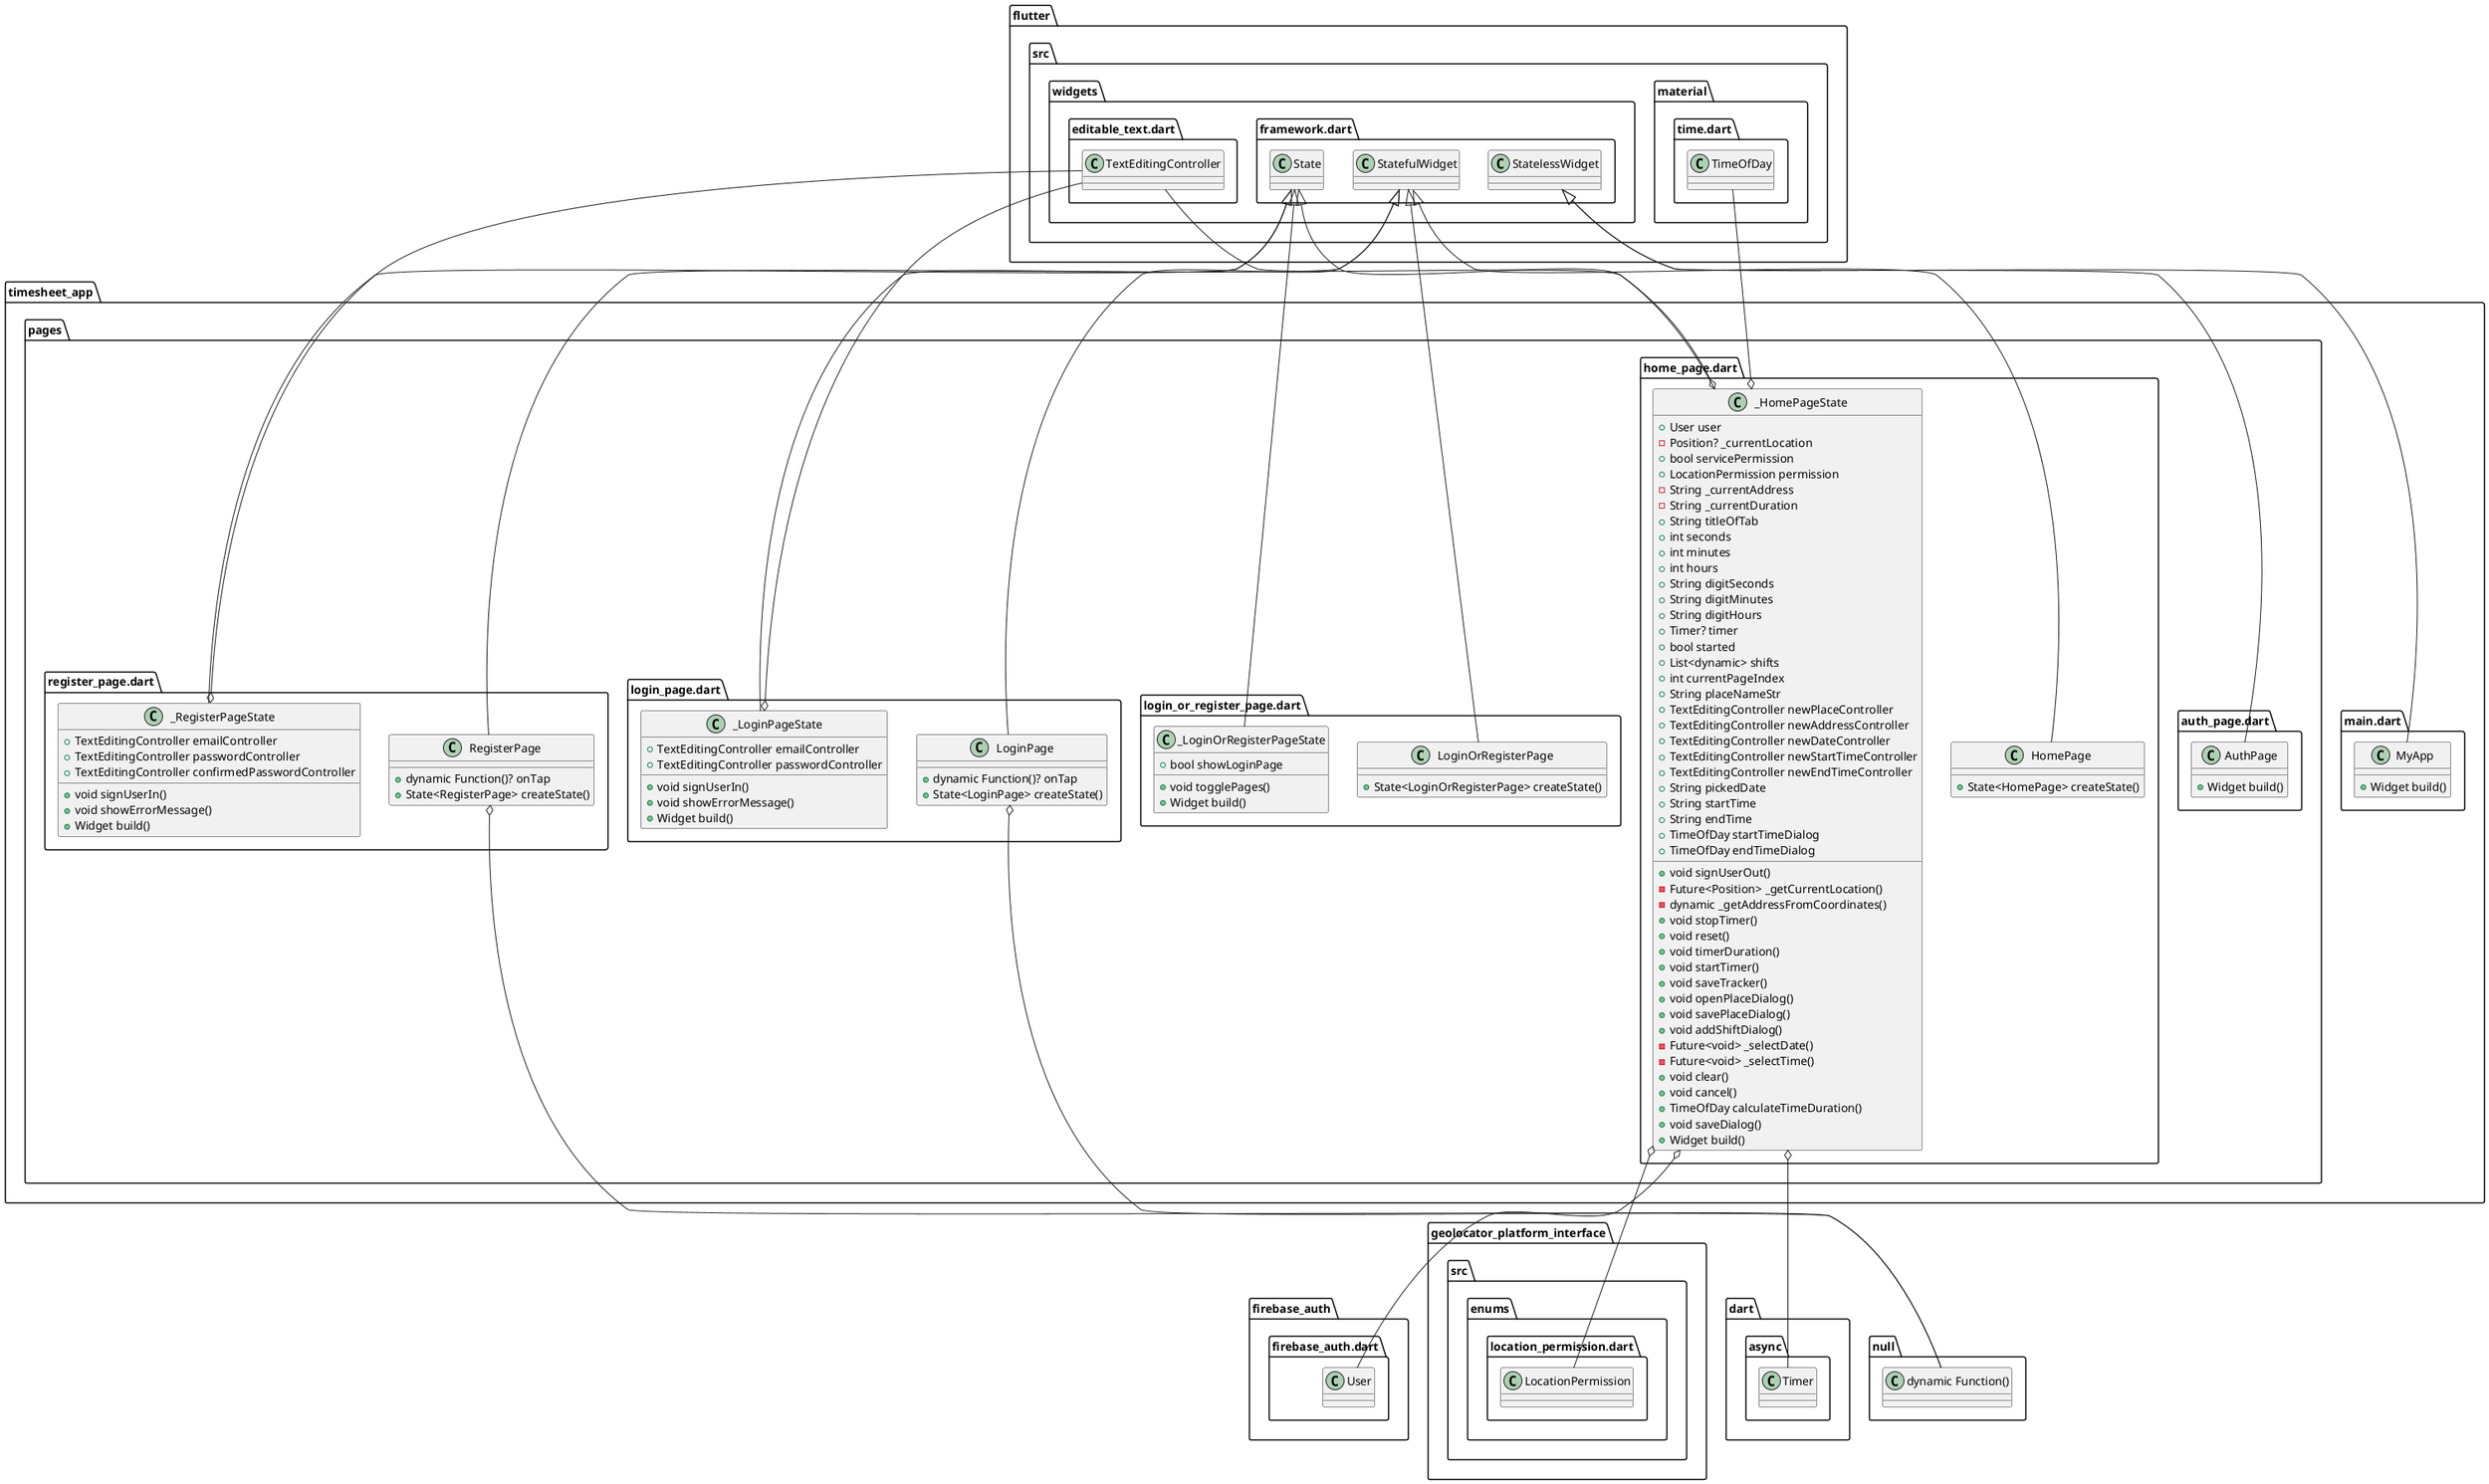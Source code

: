 'edit this file to generate a class diagram'

@startuml
set namespaceSeparator ::

class "timesheet_app::main.dart::MyApp" {
  +Widget build()
}

"flutter::src::widgets::framework.dart::StatelessWidget" <|-- "timesheet_app::main.dart::MyApp"

class "timesheet_app::pages::auth_page.dart::AuthPage" {
  +Widget build()
}

"flutter::src::widgets::framework.dart::StatelessWidget" <|-- "timesheet_app::pages::auth_page.dart::AuthPage"

class "timesheet_app::pages::home_page.dart::HomePage" {
  +State<HomePage> createState()
}

"flutter::src::widgets::framework.dart::StatefulWidget" <|-- "timesheet_app::pages::home_page.dart::HomePage"

class "timesheet_app::pages::home_page.dart::_HomePageState" {
  +User user
  -Position? _currentLocation
  +bool servicePermission
  +LocationPermission permission
  -String _currentAddress
  -String _currentDuration
  +String titleOfTab
  +int seconds
  +int minutes
  +int hours
  +String digitSeconds
  +String digitMinutes
  +String digitHours
  +Timer? timer
  +bool started
  +List<dynamic> shifts
  +int currentPageIndex
  +String placeNameStr
  +TextEditingController newPlaceController
  +TextEditingController newAddressController
  +TextEditingController newDateController
  +TextEditingController newStartTimeController
  +TextEditingController newEndTimeController
  +String pickedDate
  +String startTime
  +String endTime
  +TimeOfDay startTimeDialog
  +TimeOfDay endTimeDialog
  +void signUserOut()
  -Future<Position> _getCurrentLocation()
  -dynamic _getAddressFromCoordinates()
  +void stopTimer()
  +void reset()
  +void timerDuration()
  +void startTimer()
  +void saveTracker()
  +void openPlaceDialog()
  +void savePlaceDialog()
  +void addShiftDialog()
  -Future<void> _selectDate()
  -Future<void> _selectTime()
  +void clear()
  +void cancel()
  +TimeOfDay calculateTimeDuration()
  +void saveDialog()
  +Widget build()
}

"timesheet_app::pages::home_page.dart::_HomePageState" o-- "firebase_auth::firebase_auth.dart::User"
"timesheet_app::pages::home_page.dart::_HomePageState" o-- "geolocator_platform_interface::src::enums::location_permission.dart::LocationPermission"
"timesheet_app::pages::home_page.dart::_HomePageState" o-- "dart::async::Timer"
"timesheet_app::pages::home_page.dart::_HomePageState" o-- "flutter::src::widgets::editable_text.dart::TextEditingController"
"timesheet_app::pages::home_page.dart::_HomePageState" o-- "flutter::src::material::time.dart::TimeOfDay"
"flutter::src::widgets::framework.dart::State" <|-- "timesheet_app::pages::home_page.dart::_HomePageState"

class "timesheet_app::pages::login_or_register_page.dart::LoginOrRegisterPage" {
  +State<LoginOrRegisterPage> createState()
}

"flutter::src::widgets::framework.dart::StatefulWidget" <|-- "timesheet_app::pages::login_or_register_page.dart::LoginOrRegisterPage"

class "timesheet_app::pages::login_or_register_page.dart::_LoginOrRegisterPageState" {
  +bool showLoginPage
  +void togglePages()
  +Widget build()
}

"flutter::src::widgets::framework.dart::State" <|-- "timesheet_app::pages::login_or_register_page.dart::_LoginOrRegisterPageState"

class "timesheet_app::pages::login_page.dart::LoginPage" {
  +dynamic Function()? onTap
  +State<LoginPage> createState()
}

"timesheet_app::pages::login_page.dart::LoginPage" o-- "null::dynamic Function()"
"flutter::src::widgets::framework.dart::StatefulWidget" <|-- "timesheet_app::pages::login_page.dart::LoginPage"

class "timesheet_app::pages::login_page.dart::_LoginPageState" {
  +TextEditingController emailController
  +TextEditingController passwordController
  +void signUserIn()
  +void showErrorMessage()
  +Widget build()
}

"timesheet_app::pages::login_page.dart::_LoginPageState" o-- "flutter::src::widgets::editable_text.dart::TextEditingController"
"flutter::src::widgets::framework.dart::State" <|-- "timesheet_app::pages::login_page.dart::_LoginPageState"

class "timesheet_app::pages::register_page.dart::RegisterPage" {
  +dynamic Function()? onTap
  +State<RegisterPage> createState()
}

"timesheet_app::pages::register_page.dart::RegisterPage" o-- "null::dynamic Function()"
"flutter::src::widgets::framework.dart::StatefulWidget" <|-- "timesheet_app::pages::register_page.dart::RegisterPage"

class "timesheet_app::pages::register_page.dart::_RegisterPageState" {
  +TextEditingController emailController
  +TextEditingController passwordController
  +TextEditingController confirmedPasswordController
  +void signUserIn()
  +void showErrorMessage()
  +Widget build()
}

"timesheet_app::pages::register_page.dart::_RegisterPageState" o-- "flutter::src::widgets::editable_text.dart::TextEditingController"
"flutter::src::widgets::framework.dart::State" <|-- "timesheet_app::pages::register_page.dart::_RegisterPageState"


@enduml